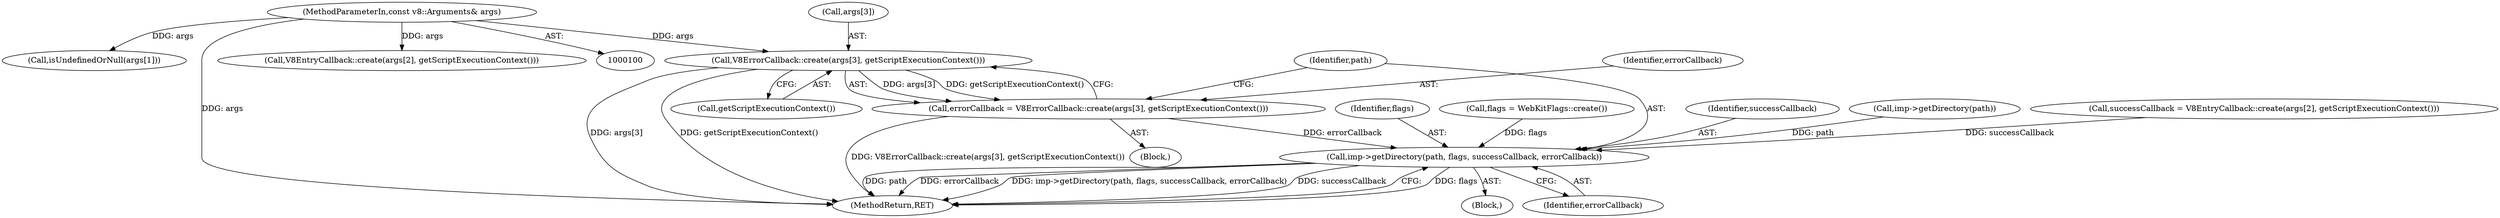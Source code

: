 digraph "0_Chrome_e9372a1bfd3588a80fcf49aa07321f0971dd6091_50@API" {
"1000230" [label="(Call,V8ErrorCallback::create(args[3], getScriptExecutionContext()))"];
"1000101" [label="(MethodParameterIn,const v8::Arguments& args)"];
"1000228" [label="(Call,errorCallback = V8ErrorCallback::create(args[3], getScriptExecutionContext()))"];
"1000235" [label="(Call,imp->getDirectory(path, flags, successCallback, errorCallback))"];
"1000102" [label="(Block,)"];
"1000239" [label="(Identifier,errorCallback)"];
"1000231" [label="(Call,args[3])"];
"1000237" [label="(Identifier,flags)"];
"1000235" [label="(Call,imp->getDirectory(path, flags, successCallback, errorCallback))"];
"1000134" [label="(Call,flags = WebKitFlags::create())"];
"1000101" [label="(MethodParameterIn,const v8::Arguments& args)"];
"1000128" [label="(Call,isUndefinedOrNull(args[1]))"];
"1000236" [label="(Identifier,path)"];
"1000240" [label="(MethodReturn,RET)"];
"1000220" [label="(Block,)"];
"1000238" [label="(Identifier,successCallback)"];
"1000230" [label="(Call,V8ErrorCallback::create(args[3], getScriptExecutionContext()))"];
"1000204" [label="(Call,V8EntryCallback::create(args[2], getScriptExecutionContext()))"];
"1000229" [label="(Identifier,errorCallback)"];
"1000122" [label="(Call,imp->getDirectory(path))"];
"1000202" [label="(Call,successCallback = V8EntryCallback::create(args[2], getScriptExecutionContext()))"];
"1000234" [label="(Call,getScriptExecutionContext())"];
"1000228" [label="(Call,errorCallback = V8ErrorCallback::create(args[3], getScriptExecutionContext()))"];
"1000230" -> "1000228"  [label="AST: "];
"1000230" -> "1000234"  [label="CFG: "];
"1000231" -> "1000230"  [label="AST: "];
"1000234" -> "1000230"  [label="AST: "];
"1000228" -> "1000230"  [label="CFG: "];
"1000230" -> "1000240"  [label="DDG: args[3]"];
"1000230" -> "1000240"  [label="DDG: getScriptExecutionContext()"];
"1000230" -> "1000228"  [label="DDG: args[3]"];
"1000230" -> "1000228"  [label="DDG: getScriptExecutionContext()"];
"1000101" -> "1000230"  [label="DDG: args"];
"1000101" -> "1000100"  [label="AST: "];
"1000101" -> "1000240"  [label="DDG: args"];
"1000101" -> "1000128"  [label="DDG: args"];
"1000101" -> "1000204"  [label="DDG: args"];
"1000228" -> "1000220"  [label="AST: "];
"1000229" -> "1000228"  [label="AST: "];
"1000236" -> "1000228"  [label="CFG: "];
"1000228" -> "1000240"  [label="DDG: V8ErrorCallback::create(args[3], getScriptExecutionContext())"];
"1000228" -> "1000235"  [label="DDG: errorCallback"];
"1000235" -> "1000102"  [label="AST: "];
"1000235" -> "1000239"  [label="CFG: "];
"1000236" -> "1000235"  [label="AST: "];
"1000237" -> "1000235"  [label="AST: "];
"1000238" -> "1000235"  [label="AST: "];
"1000239" -> "1000235"  [label="AST: "];
"1000240" -> "1000235"  [label="CFG: "];
"1000235" -> "1000240"  [label="DDG: flags"];
"1000235" -> "1000240"  [label="DDG: path"];
"1000235" -> "1000240"  [label="DDG: errorCallback"];
"1000235" -> "1000240"  [label="DDG: imp->getDirectory(path, flags, successCallback, errorCallback)"];
"1000235" -> "1000240"  [label="DDG: successCallback"];
"1000122" -> "1000235"  [label="DDG: path"];
"1000134" -> "1000235"  [label="DDG: flags"];
"1000202" -> "1000235"  [label="DDG: successCallback"];
}
